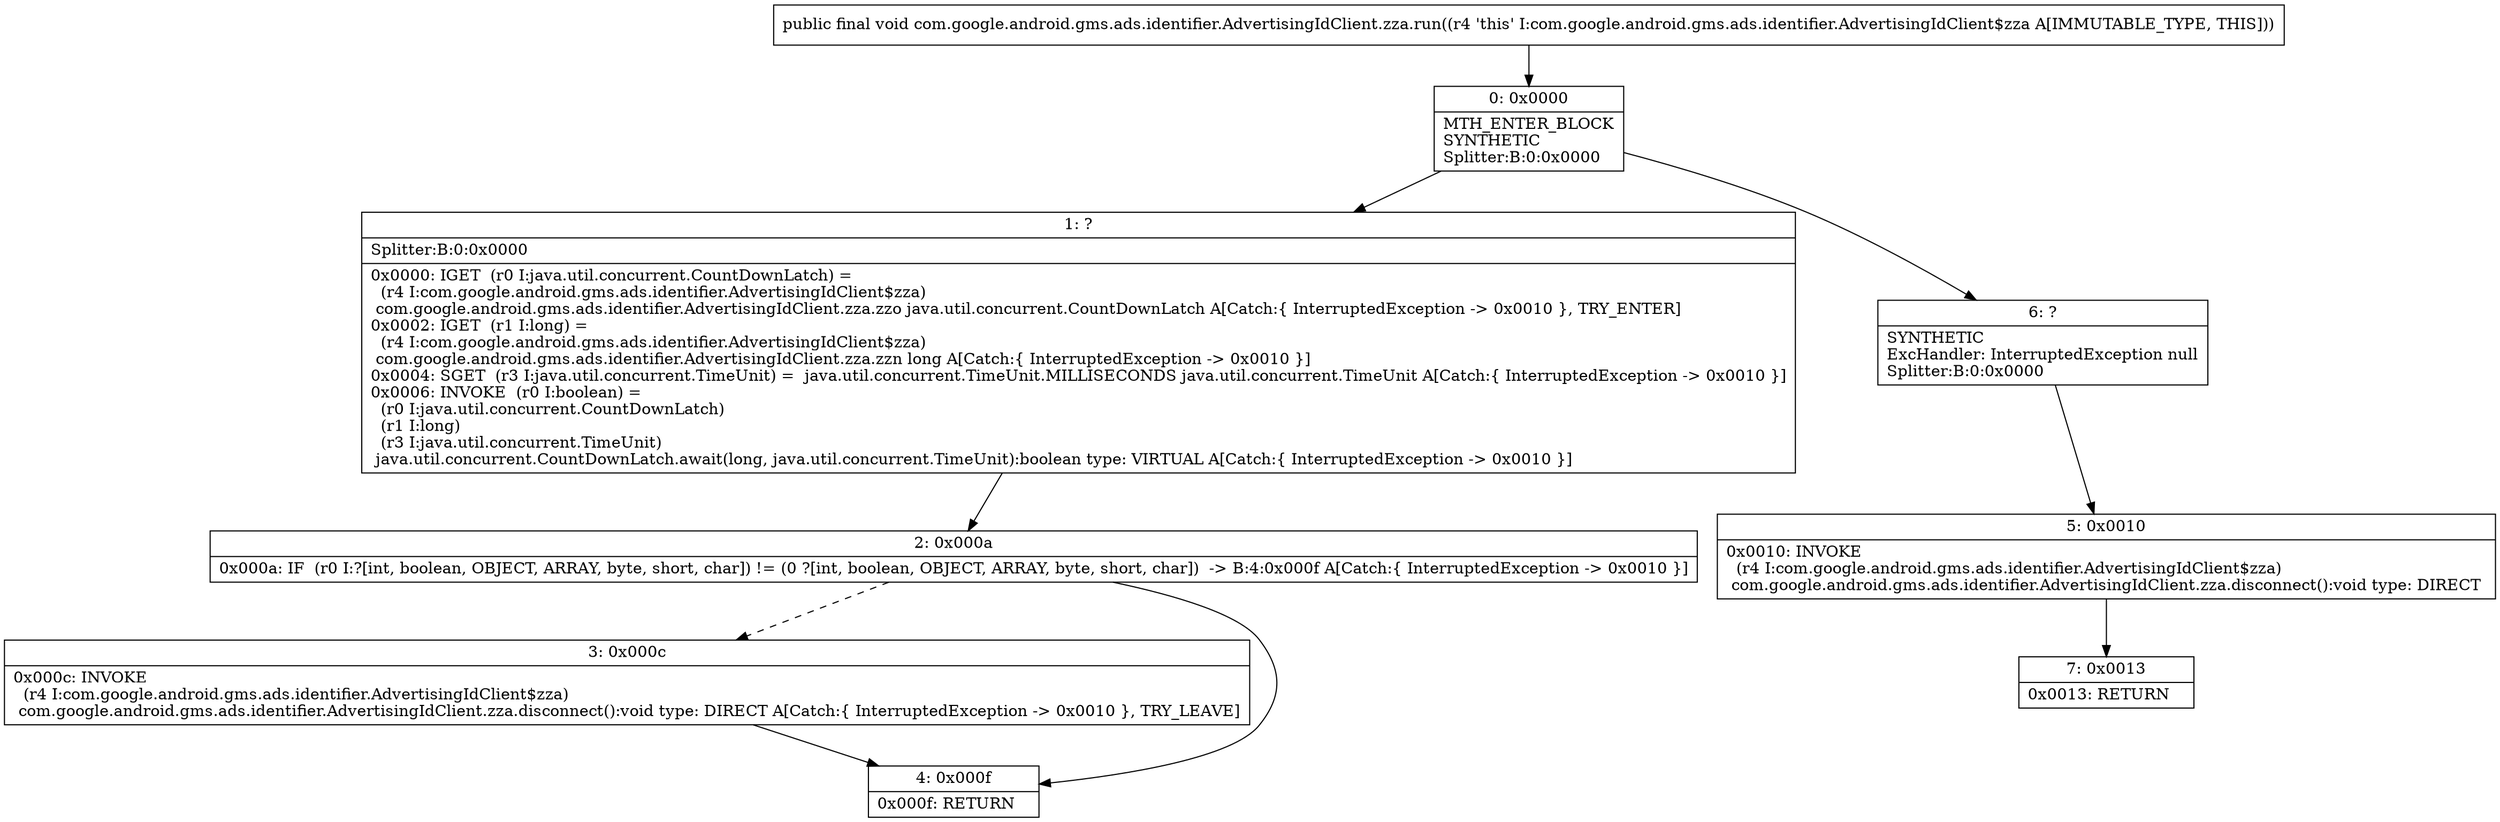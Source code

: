 digraph "CFG forcom.google.android.gms.ads.identifier.AdvertisingIdClient.zza.run()V" {
Node_0 [shape=record,label="{0\:\ 0x0000|MTH_ENTER_BLOCK\lSYNTHETIC\lSplitter:B:0:0x0000\l}"];
Node_1 [shape=record,label="{1\:\ ?|Splitter:B:0:0x0000\l|0x0000: IGET  (r0 I:java.util.concurrent.CountDownLatch) = \l  (r4 I:com.google.android.gms.ads.identifier.AdvertisingIdClient$zza)\l com.google.android.gms.ads.identifier.AdvertisingIdClient.zza.zzo java.util.concurrent.CountDownLatch A[Catch:\{ InterruptedException \-\> 0x0010 \}, TRY_ENTER]\l0x0002: IGET  (r1 I:long) = \l  (r4 I:com.google.android.gms.ads.identifier.AdvertisingIdClient$zza)\l com.google.android.gms.ads.identifier.AdvertisingIdClient.zza.zzn long A[Catch:\{ InterruptedException \-\> 0x0010 \}]\l0x0004: SGET  (r3 I:java.util.concurrent.TimeUnit) =  java.util.concurrent.TimeUnit.MILLISECONDS java.util.concurrent.TimeUnit A[Catch:\{ InterruptedException \-\> 0x0010 \}]\l0x0006: INVOKE  (r0 I:boolean) = \l  (r0 I:java.util.concurrent.CountDownLatch)\l  (r1 I:long)\l  (r3 I:java.util.concurrent.TimeUnit)\l java.util.concurrent.CountDownLatch.await(long, java.util.concurrent.TimeUnit):boolean type: VIRTUAL A[Catch:\{ InterruptedException \-\> 0x0010 \}]\l}"];
Node_2 [shape=record,label="{2\:\ 0x000a|0x000a: IF  (r0 I:?[int, boolean, OBJECT, ARRAY, byte, short, char]) != (0 ?[int, boolean, OBJECT, ARRAY, byte, short, char])  \-\> B:4:0x000f A[Catch:\{ InterruptedException \-\> 0x0010 \}]\l}"];
Node_3 [shape=record,label="{3\:\ 0x000c|0x000c: INVOKE  \l  (r4 I:com.google.android.gms.ads.identifier.AdvertisingIdClient$zza)\l com.google.android.gms.ads.identifier.AdvertisingIdClient.zza.disconnect():void type: DIRECT A[Catch:\{ InterruptedException \-\> 0x0010 \}, TRY_LEAVE]\l}"];
Node_4 [shape=record,label="{4\:\ 0x000f|0x000f: RETURN   \l}"];
Node_5 [shape=record,label="{5\:\ 0x0010|0x0010: INVOKE  \l  (r4 I:com.google.android.gms.ads.identifier.AdvertisingIdClient$zza)\l com.google.android.gms.ads.identifier.AdvertisingIdClient.zza.disconnect():void type: DIRECT \l}"];
Node_6 [shape=record,label="{6\:\ ?|SYNTHETIC\lExcHandler: InterruptedException null\lSplitter:B:0:0x0000\l}"];
Node_7 [shape=record,label="{7\:\ 0x0013|0x0013: RETURN   \l}"];
MethodNode[shape=record,label="{public final void com.google.android.gms.ads.identifier.AdvertisingIdClient.zza.run((r4 'this' I:com.google.android.gms.ads.identifier.AdvertisingIdClient$zza A[IMMUTABLE_TYPE, THIS])) }"];
MethodNode -> Node_0;
Node_0 -> Node_1;
Node_0 -> Node_6;
Node_1 -> Node_2;
Node_2 -> Node_3[style=dashed];
Node_2 -> Node_4;
Node_3 -> Node_4;
Node_5 -> Node_7;
Node_6 -> Node_5;
}

